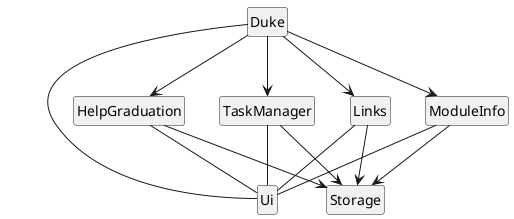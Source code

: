 @startuml

hide members
hide circle

class Duke
class Ui
class ModuleInfo
class HelpGraduation
class TaskManager
class Links
class Storage

Duke -- Ui
Duke --> ModuleInfo
ModuleInfo --> Storage
ModuleInfo -- Ui

Duke --> HelpGraduation
HelpGraduation -- Ui
HelpGraduation --> Storage

Duke --> TaskManager
TaskManager -- Ui
TaskManager --> Storage


Duke --> Links
Links -- Ui
Links --> Storage

@enduml